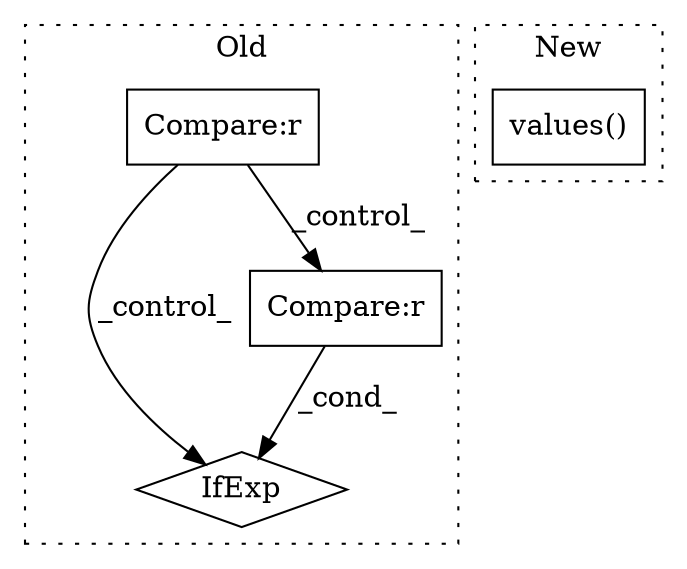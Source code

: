 digraph G {
subgraph cluster0 {
1 [label="IfExp" a="51" s="25417,25496" l="16,18" shape="diamond"];
3 [label="Compare:r" a="40" s="25467" l="29" shape="box"];
4 [label="Compare:r" a="40" s="25183" l="24" shape="box"];
label = "Old";
style="dotted";
}
subgraph cluster1 {
2 [label="values()" a="75" s="26282" l="12" shape="box"];
label = "New";
style="dotted";
}
3 -> 1 [label="_cond_"];
4 -> 1 [label="_control_"];
4 -> 3 [label="_control_"];
}